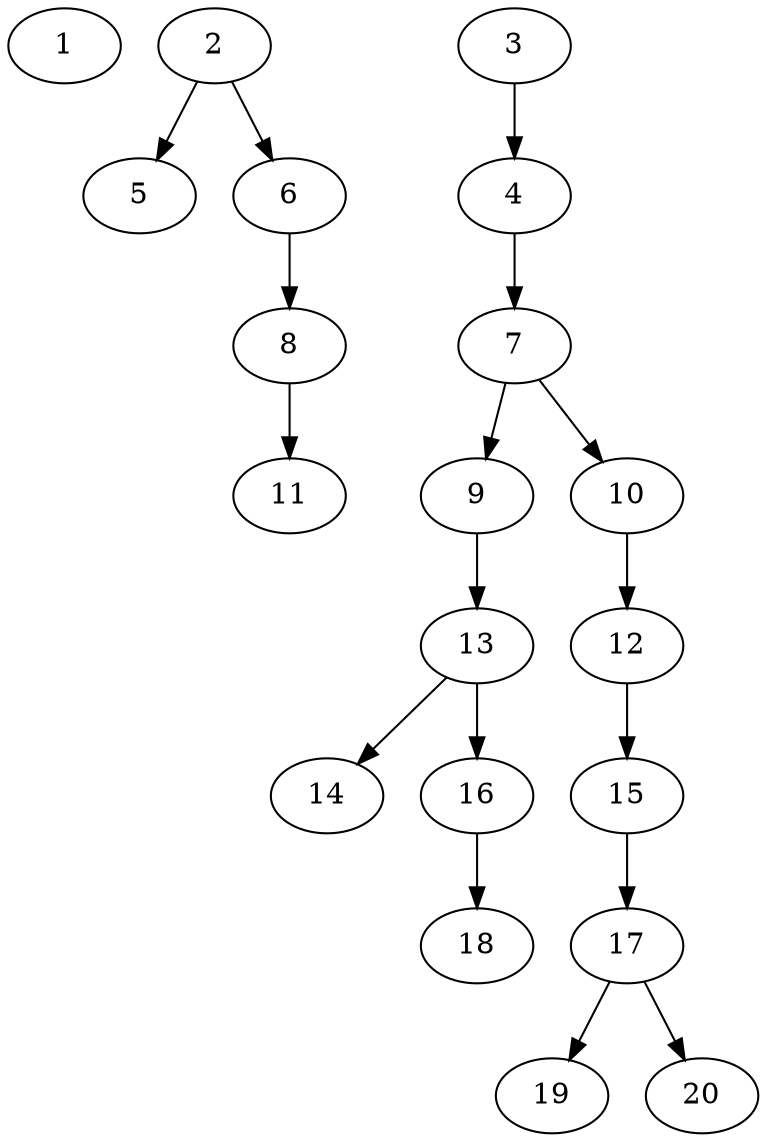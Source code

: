 // DAG (tier=1-easy, mode=data, n=20, ccr=0.326, fat=0.395, density=0.207, regular=0.628, jump=0.058, mindata=1048576, maxdata=8388608)
// DAG automatically generated by daggen at Sun Aug 24 16:33:33 2025
// /home/ermia/Project/Environments/daggen/bin/daggen --dot --ccr 0.326 --fat 0.395 --regular 0.628 --density 0.207 --jump 0.058 --mindata 1048576 --maxdata 8388608 -n 20 
digraph G {
  1 [size="21724896548411668", alpha="0.10", expect_size="10862448274205834"]
  2 [size="53698391991796520", alpha="0.14", expect_size="26849195995898260"]
  2 -> 5 [size ="37559623221248"]
  2 -> 6 [size ="37559623221248"]
  3 [size="41359680043169096", alpha="0.03", expect_size="20679840021584548"]
  3 -> 4 [size ="53822055514112"]
  4 [size="277479737867281568", alpha="0.07", expect_size="138739868933640784"]
  4 -> 7 [size ="214439127154688"]
  5 [size="9051208661487350", alpha="0.08", expect_size="4525604330743675"]
  6 [size="38762721541357568000", alpha="0.17", expect_size="19381360770678784000"]
  6 -> 8 [size ="91628974899200"]
  7 [size="156709381478547456000", alpha="0.19", expect_size="78354690739273728000"]
  7 -> 9 [size ="232534101196800"]
  7 -> 10 [size ="232534101196800"]
  8 [size="21245791084571328", alpha="0.15", expect_size="10622895542285664"]
  8 -> 11 [size ="8968730574848"]
  9 [size="459173395942390890496", alpha="0.01", expect_size="229586697971195445248"]
  9 -> 13 [size ="476147087310848"]
  10 [size="43931981252124616", alpha="0.07", expect_size="21965990626062308"]
  10 -> 12 [size ="39501116211200"]
  11 [size="108656977462165504000", alpha="0.01", expect_size="54328488731082752000"]
  12 [size="485439400050688000000", alpha="0.20", expect_size="242719700025344000000"]
  12 -> 15 [size ="494136197120000"]
  13 [size="15179894718902304768", alpha="0.10", expect_size="7589947359451152384"]
  13 -> 14 [size ="49045875720192"]
  13 -> 16 [size ="49045875720192"]
  14 [size="14097508276382344", alpha="0.07", expect_size="7048754138191172"]
  15 [size="354423531682654060544", alpha="0.16", expect_size="177211765841327030272"]
  15 -> 17 [size ="400656032595968"]
  16 [size="288257752113268916224", alpha="0.13", expect_size="144128876056634458112"]
  16 -> 18 [size ="349095285751808"]
  17 [size="12638179240375516", alpha="0.15", expect_size="6319089620187758"]
  17 -> 19 [size ="238490004488192"]
  17 -> 20 [size ="238490004488192"]
  18 [size="8171710071714086912", alpha="0.13", expect_size="4085855035857043456"]
  19 [size="589407070822976", alpha="0.19", expect_size="294703535411488"]
  20 [size="272985593074417664000", alpha="0.19", expect_size="136492796537208832000"]
}